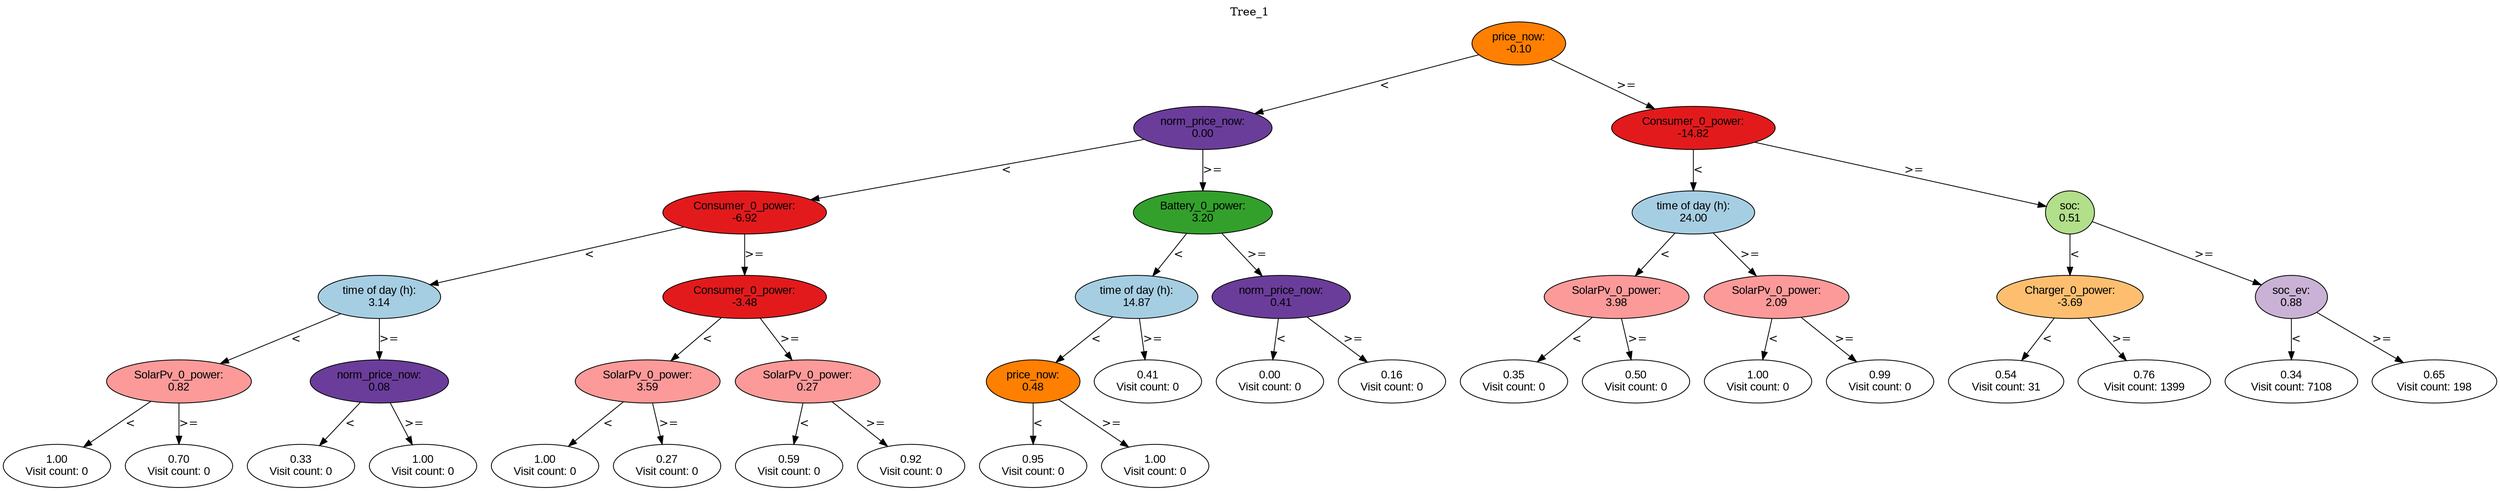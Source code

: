 digraph BST {
    node [fontname="Arial" style=filled colorscheme=paired12];
    0 [ label = "price_now:
-0.10" fillcolor=8];
    1 [ label = "norm_price_now:
0.00" fillcolor=10];
    2 [ label = "Consumer_0_power:
-6.92" fillcolor=6];
    3 [ label = "time of day (h):
3.14" fillcolor=1];
    4 [ label = "SolarPv_0_power:
0.82" fillcolor=5];
    5 [ label = "1.00
Visit count: 0" fillcolor=white];
    6 [ label = "0.70
Visit count: 0" fillcolor=white];
    7 [ label = "norm_price_now:
0.08" fillcolor=10];
    8 [ label = "0.33
Visit count: 0" fillcolor=white];
    9 [ label = "1.00
Visit count: 0" fillcolor=white];
    10 [ label = "Consumer_0_power:
-3.48" fillcolor=6];
    11 [ label = "SolarPv_0_power:
3.59" fillcolor=5];
    12 [ label = "1.00
Visit count: 0" fillcolor=white];
    13 [ label = "0.27
Visit count: 0" fillcolor=white];
    14 [ label = "SolarPv_0_power:
0.27" fillcolor=5];
    15 [ label = "0.59
Visit count: 0" fillcolor=white];
    16 [ label = "0.92
Visit count: 0" fillcolor=white];
    17 [ label = "Battery_0_power:
3.20" fillcolor=4];
    18 [ label = "time of day (h):
14.87" fillcolor=1];
    19 [ label = "price_now:
0.48" fillcolor=8];
    20 [ label = "0.95
Visit count: 0" fillcolor=white];
    21 [ label = "1.00
Visit count: 0" fillcolor=white];
    22 [ label = "0.41
Visit count: 0" fillcolor=white];
    23 [ label = "norm_price_now:
0.41" fillcolor=10];
    24 [ label = "0.00
Visit count: 0" fillcolor=white];
    25 [ label = "0.16
Visit count: 0" fillcolor=white];
    26 [ label = "Consumer_0_power:
-14.82" fillcolor=6];
    27 [ label = "time of day (h):
24.00" fillcolor=1];
    28 [ label = "SolarPv_0_power:
3.98" fillcolor=5];
    29 [ label = "0.35
Visit count: 0" fillcolor=white];
    30 [ label = "0.50
Visit count: 0" fillcolor=white];
    31 [ label = "SolarPv_0_power:
2.09" fillcolor=5];
    32 [ label = "1.00
Visit count: 0" fillcolor=white];
    33 [ label = "0.99
Visit count: 0" fillcolor=white];
    34 [ label = "soc:
0.51" fillcolor=3];
    35 [ label = "Charger_0_power:
-3.69" fillcolor=7];
    36 [ label = "0.54
Visit count: 31" fillcolor=white];
    37 [ label = "0.76
Visit count: 1399" fillcolor=white];
    38 [ label = "soc_ev:
0.88" fillcolor=9];
    39 [ label = "0.34
Visit count: 7108" fillcolor=white];
    40 [ label = "0.65
Visit count: 198" fillcolor=white];

    0  -> 1[ label = "<"];
    0  -> 26[ label = ">="];
    1  -> 2[ label = "<"];
    1  -> 17[ label = ">="];
    2  -> 3[ label = "<"];
    2  -> 10[ label = ">="];
    3  -> 4[ label = "<"];
    3  -> 7[ label = ">="];
    4  -> 5[ label = "<"];
    4  -> 6[ label = ">="];
    7  -> 8[ label = "<"];
    7  -> 9[ label = ">="];
    10  -> 11[ label = "<"];
    10  -> 14[ label = ">="];
    11  -> 12[ label = "<"];
    11  -> 13[ label = ">="];
    14  -> 15[ label = "<"];
    14  -> 16[ label = ">="];
    17  -> 18[ label = "<"];
    17  -> 23[ label = ">="];
    18  -> 19[ label = "<"];
    18  -> 22[ label = ">="];
    19  -> 20[ label = "<"];
    19  -> 21[ label = ">="];
    23  -> 24[ label = "<"];
    23  -> 25[ label = ">="];
    26  -> 27[ label = "<"];
    26  -> 34[ label = ">="];
    27  -> 28[ label = "<"];
    27  -> 31[ label = ">="];
    28  -> 29[ label = "<"];
    28  -> 30[ label = ">="];
    31  -> 32[ label = "<"];
    31  -> 33[ label = ">="];
    34  -> 35[ label = "<"];
    34  -> 38[ label = ">="];
    35  -> 36[ label = "<"];
    35  -> 37[ label = ">="];
    38  -> 39[ label = "<"];
    38  -> 40[ label = ">="];

    labelloc="t";
    label="Tree_1";
}